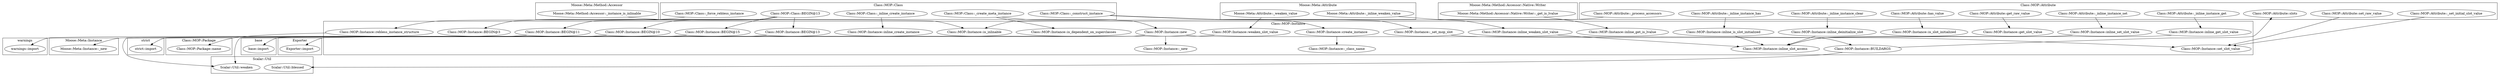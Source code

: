 digraph {
graph [overlap=false]
subgraph cluster_Moose_Meta_Instance {
	label="Moose::Meta::Instance";
	"Moose::Meta::Instance::_new";
}
subgraph cluster_Class_MOP_Instance {
	label="Class::MOP::Instance";
	"Class::MOP::Instance::inline_is_slot_initialized";
	"Class::MOP::Instance::_class_name";
	"Class::MOP::Instance::is_dependent_on_superclasses";
	"Class::MOP::Instance::inline_weaken_slot_value";
	"Class::MOP::Instance::BEGIN@11";
	"Class::MOP::Instance::is_inlinable";
	"Class::MOP::Instance::new";
	"Class::MOP::Instance::inline_get_slot_value";
	"Class::MOP::Instance::BUILDARGS";
	"Class::MOP::Instance::BEGIN@3";
	"Class::MOP::Instance::_set_mop_slot";
	"Class::MOP::Instance::set_slot_value";
	"Class::MOP::Instance::BEGIN@10";
	"Class::MOP::Instance::rebless_instance_structure";
	"Class::MOP::Instance::_new";
	"Class::MOP::Instance::create_instance";
	"Class::MOP::Instance::get_slot_value";
	"Class::MOP::Instance::weaken_slot_value";
	"Class::MOP::Instance::inline_set_slot_value";
	"Class::MOP::Instance::inline_get_is_lvalue";
	"Class::MOP::Instance::is_slot_initialized";
	"Class::MOP::Instance::inline_deinitialize_slot";
	"Class::MOP::Instance::inline_create_instance";
	"Class::MOP::Instance::BEGIN@15";
	"Class::MOP::Instance::BEGIN@13";
	"Class::MOP::Instance::inline_slot_access";
}
subgraph cluster_Scalar_Util {
	label="Scalar::Util";
	"Scalar::Util::blessed";
	"Scalar::Util::weaken";
}
subgraph cluster_Moose_Meta_Method_Accessor {
	label="Moose::Meta::Method::Accessor";
	"Moose::Meta::Method::Accessor::_instance_is_inlinable";
}
subgraph cluster_warnings {
	label="warnings";
	"warnings::import";
}
subgraph cluster_Class_MOP_Class {
	label="Class::MOP::Class";
	"Class::MOP::Class::_create_meta_instance";
	"Class::MOP::Class::_inline_create_instance";
	"Class::MOP::Class::_force_rebless_instance";
	"Class::MOP::Class::BEGIN@13";
	"Class::MOP::Class::_construct_instance";
}
subgraph cluster_base {
	label="base";
	"base::import";
}
subgraph cluster_Exporter {
	label="Exporter";
	"Exporter::import";
}
subgraph cluster_Moose_Meta_Attribute {
	label="Moose::Meta::Attribute";
	"Moose::Meta::Attribute::_weaken_value";
	"Moose::Meta::Attribute::_inline_weaken_value";
}
subgraph cluster_Moose_Meta_Method_Accessor_Native_Writer {
	label="Moose::Meta::Method::Accessor::Native::Writer";
	"Moose::Meta::Method::Accessor::Native::Writer::_get_is_lvalue";
}
subgraph cluster_Class_MOP_Attribute {
	label="Class::MOP::Attribute";
	"Class::MOP::Attribute::_inline_instance_has";
	"Class::MOP::Attribute::_inline_instance_clear";
	"Class::MOP::Attribute::set_raw_value";
	"Class::MOP::Attribute::_inline_instance_get";
	"Class::MOP::Attribute::_set_initial_slot_value";
	"Class::MOP::Attribute::has_value";
	"Class::MOP::Attribute::_inline_instance_set";
	"Class::MOP::Attribute::get_raw_value";
	"Class::MOP::Attribute::_process_accessors";
	"Class::MOP::Attribute::slots";
}
subgraph cluster_strict {
	label="strict";
	"strict::import";
}
subgraph cluster_Class_MOP_Package {
	label="Class::MOP::Package";
	"Class::MOP::Package::name";
}
"Class::MOP::Attribute::set_raw_value" -> "Class::MOP::Instance::set_slot_value";
"Class::MOP::Instance::_set_mop_slot" -> "Class::MOP::Instance::set_slot_value";
"Class::MOP::Attribute::_set_initial_slot_value" -> "Class::MOP::Instance::set_slot_value";
"Class::MOP::Instance::BUILDARGS" -> "Scalar::Util::blessed";
"Class::MOP::Attribute::get_raw_value" -> "Class::MOP::Instance::get_slot_value";
"Class::MOP::Class::BEGIN@13" -> "Class::MOP::Instance::BEGIN@15";
"Class::MOP::Class::BEGIN@13" -> "Class::MOP::Instance::BEGIN@10";
"Class::MOP::Attribute::_inline_instance_clear" -> "Class::MOP::Instance::inline_deinitialize_slot";
"Class::MOP::Class::_create_meta_instance" -> "Class::MOP::Instance::new";
"Class::MOP::Class::BEGIN@13" -> "Class::MOP::Instance::BEGIN@13";
"Class::MOP::Class::_construct_instance" -> "Class::MOP::Instance::create_instance";
"Class::MOP::Instance::new" -> "Moose::Meta::Instance::_new";
"Class::MOP::Class::BEGIN@13" -> "Class::MOP::Instance::BEGIN@3";
"Class::MOP::Instance::BEGIN@10" -> "strict::import";
"Class::MOP::Instance::new" -> "Class::MOP::Instance::_new";
"Class::MOP::Attribute::has_value" -> "Class::MOP::Instance::is_slot_initialized";
"Class::MOP::Instance::BEGIN@13" -> "Exporter::import";
"Class::MOP::Instance::inline_is_slot_initialized" -> "Class::MOP::Instance::inline_slot_access";
"Class::MOP::Instance::inline_deinitialize_slot" -> "Class::MOP::Instance::inline_slot_access";
"Class::MOP::Instance::inline_get_slot_value" -> "Class::MOP::Instance::inline_slot_access";
"Class::MOP::Instance::inline_set_slot_value" -> "Class::MOP::Instance::inline_slot_access";
"Class::MOP::Instance::inline_weaken_slot_value" -> "Class::MOP::Instance::inline_slot_access";
"Class::MOP::Attribute::_inline_instance_has" -> "Class::MOP::Instance::inline_is_slot_initialized";
"Class::MOP::Class::_construct_instance" -> "Class::MOP::Instance::_set_mop_slot";
"Class::MOP::Instance::BEGIN@15" -> "base::import";
"Class::MOP::Instance::BEGIN@11" -> "warnings::import";
"Moose::Meta::Method::Accessor::Native::Writer::_get_is_lvalue" -> "Class::MOP::Instance::inline_get_is_lvalue";
"Class::MOP::Attribute::_process_accessors" -> "Class::MOP::Instance::is_inlinable";
"Moose::Meta::Method::Accessor::_instance_is_inlinable" -> "Class::MOP::Instance::is_inlinable";
"Moose::Meta::Attribute::_inline_weaken_value" -> "Class::MOP::Instance::inline_weaken_slot_value";
"Class::MOP::Instance::new" -> "Class::MOP::Instance::BUILDARGS";
"Class::MOP::Instance::new" -> "Scalar::Util::weaken";
"Class::MOP::Instance::weaken_slot_value" -> "Scalar::Util::weaken";
"Class::MOP::Class::_create_meta_instance" -> "Class::MOP::Instance::is_dependent_on_superclasses";
"Class::MOP::Attribute::_inline_instance_set" -> "Class::MOP::Instance::inline_set_slot_value";
"Class::MOP::Class::BEGIN@13" -> "Class::MOP::Instance::BEGIN@11";
"Class::MOP::Class::_force_rebless_instance" -> "Class::MOP::Instance::rebless_instance_structure";
"Class::MOP::Instance::BUILDARGS" -> "Class::MOP::Attribute::slots";
"Moose::Meta::Attribute::_weaken_value" -> "Class::MOP::Instance::weaken_slot_value";
"Class::MOP::Class::_inline_create_instance" -> "Class::MOP::Instance::inline_create_instance";
"Class::MOP::Instance::create_instance" -> "Class::MOP::Instance::_class_name";
"Class::MOP::Instance::rebless_instance_structure" -> "Class::MOP::Package::name";
"Class::MOP::Attribute::_inline_instance_get" -> "Class::MOP::Instance::inline_get_slot_value";
}
